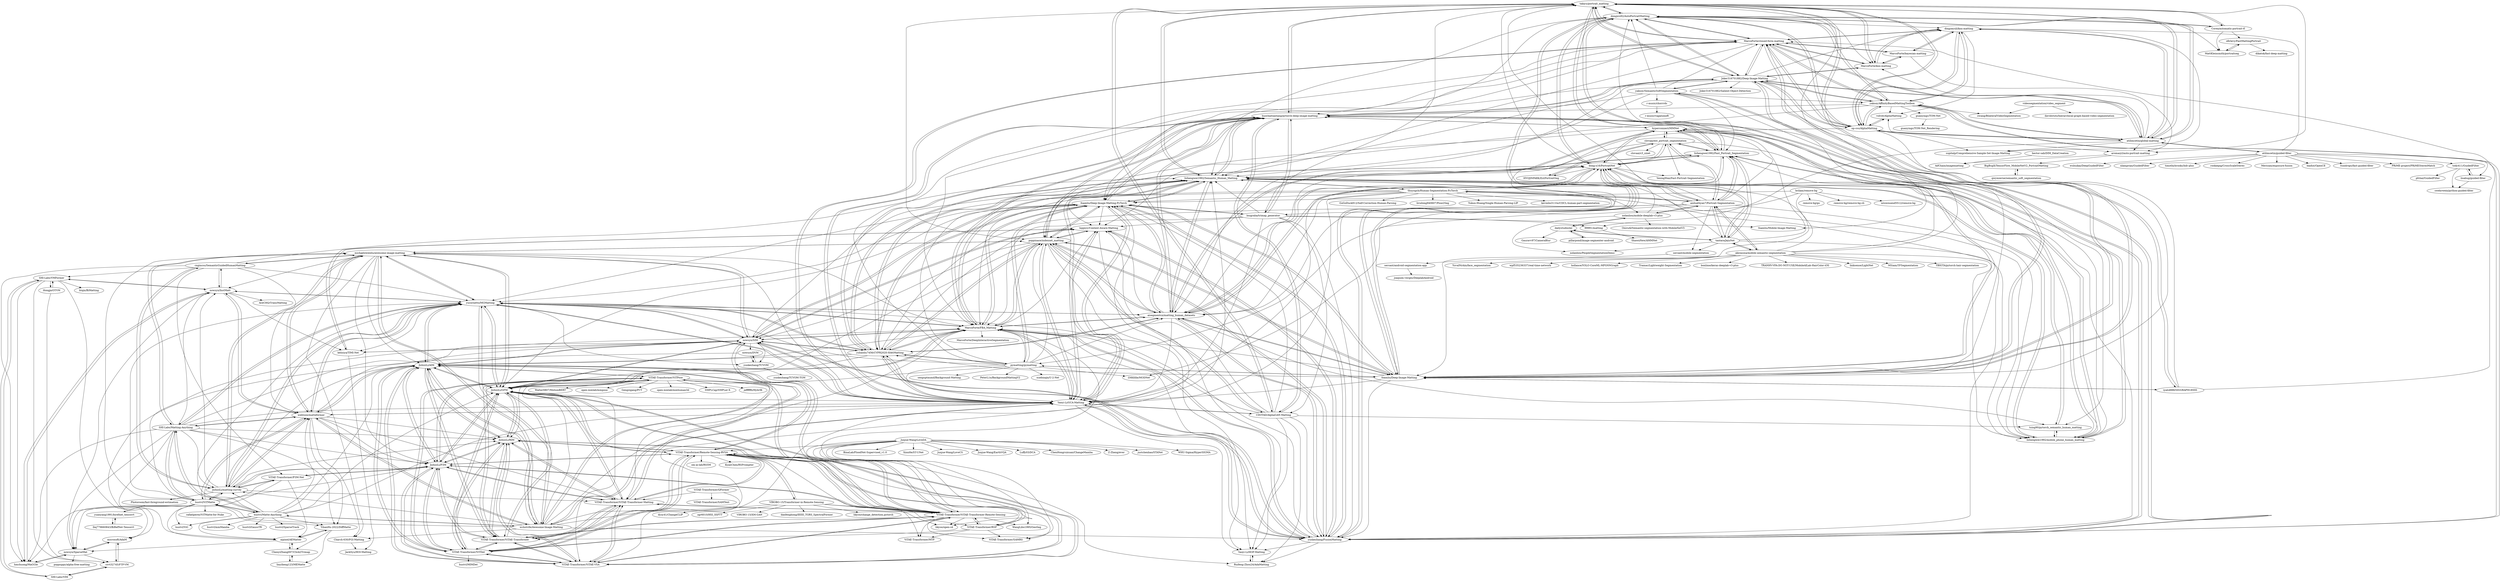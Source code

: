 digraph G {
"takiyu/portrait_matting" -> "dongwu92/AutoPortraitMatting"
"takiyu/portrait_matting" -> "lizhengwei1992/Semantic_Human_Matting"
"takiyu/portrait_matting" -> "Corea/automatic-portrait-tf"
"takiyu/portrait_matting" -> "huochaitiantang/pytorch-deep-image-matting"
"takiyu/portrait_matting" -> "MarcoForte/closed-form-matting"
"takiyu/portrait_matting" -> "Joker316701882/Deep-Image-Matting"
"takiyu/portrait_matting" -> "lizhengwei1992/Fast_Portrait_Segmentation"
"takiyu/portrait_matting" -> "MarcoForte/knn-matting"
"takiyu/portrait_matting" -> "aromazyl/auto-portrait-matting"
"takiyu/portrait_matting" -> "foamliu/Deep-Image-Matting"
"takiyu/portrait_matting" -> "CDOTAD/AlphaGAN-Matting"
"takiyu/portrait_matting" -> "foamliu/Mobile-Image-Matting"
"takiyu/portrait_matting" -> "poppinace/indexnet_matting"
"takiyu/portrait_matting" -> "atilimcetin/global-matting"
"takiyu/portrait_matting" -> "np-csu/AlphaMatting"
"foamliu/Deep-Image-Matting" -> "foamliu/Deep-Image-Matting-PyTorch"
"foamliu/Deep-Image-Matting" -> "Joker316701882/Deep-Image-Matting"
"foamliu/Deep-Image-Matting" -> "lizhengwei1992/Semantic_Human_Matting"
"foamliu/Deep-Image-Matting" -> "huochaitiantang/pytorch-deep-image-matting"
"foamliu/Deep-Image-Matting" -> "dongwu92/AutoPortraitMatting"
"foamliu/Deep-Image-Matting" -> "aisegmentcn/matting_human_datasets"
"foamliu/Deep-Image-Matting" -> "poppinace/indexnet_matting"
"foamliu/Deep-Image-Matting" -> "takiyu/portrait_matting"
"foamliu/Deep-Image-Matting" -> "MarcoForte/closed-form-matting"
"foamliu/Deep-Image-Matting" -> "yuhaoliu7456/CVPR2020-HAttMatting"
"foamliu/Deep-Image-Matting" -> "yunkezhang/FusionMatting"
"foamliu/Deep-Image-Matting" -> "Yaoyi-Li/GCA-Matting"
"foamliu/Deep-Image-Matting" -> "MarcoForte/FBA_Matting"
"foamliu/Deep-Image-Matting" -> "iyah4888/SIGGRAPH18SSS"
"foamliu/Deep-Image-Matting" -> "pymatting/pymatting"
"CDOTAD/AlphaGAN-Matting" -> "Yaoyi-Li/GCA-Matting"
"CDOTAD/AlphaGAN-Matting" -> "Ruifeng-Zhou24/AdaMatting"
"CDOTAD/AlphaGAN-Matting" -> "poppinace/indexnet_matting"
"CDOTAD/AlphaGAN-Matting" -> "huochaitiantang/pytorch-deep-image-matting"
"CDOTAD/AlphaGAN-Matting" -> "takiyu/portrait_matting"
"CDOTAD/AlphaGAN-Matting" -> "hqqxyy/Context-Aware-Matting"
"CDOTAD/AlphaGAN-Matting" -> "yunkezhang/FusionMatting"
"CDOTAD/AlphaGAN-Matting" -> "Yaoyi-Li/HOP-Matting"
"CDOTAD/AlphaGAN-Matting" -> "MarcoForte/FBA_Matting"
"CDOTAD/AlphaGAN-Matting" -> "tsing90/pytorch_semantic_human_matting"
"CDOTAD/AlphaGAN-Matting" -> "foamliu/Deep-Image-Matting-PyTorch"
"foamliu/Deep-Image-Matting-PyTorch" -> "foamliu/Deep-Image-Matting"
"foamliu/Deep-Image-Matting-PyTorch" -> "Yaoyi-Li/GCA-Matting"
"foamliu/Deep-Image-Matting-PyTorch" -> "huochaitiantang/pytorch-deep-image-matting"
"foamliu/Deep-Image-Matting-PyTorch" -> "lizhengwei1992/Semantic_Human_Matting"
"foamliu/Deep-Image-Matting-PyTorch" -> "poppinace/indexnet_matting"
"foamliu/Deep-Image-Matting-PyTorch" -> "MarcoForte/FBA_Matting"
"foamliu/Deep-Image-Matting-PyTorch" -> "yuhaoliu7456/CVPR2020-HAttMatting"
"foamliu/Deep-Image-Matting-PyTorch" -> "aisegmentcn/matting_human_datasets"
"foamliu/Deep-Image-Matting-PyTorch" -> "yunkezhang/FusionMatting"
"foamliu/Deep-Image-Matting-PyTorch" -> "yucornetto/MGMatting"
"foamliu/Deep-Image-Matting-PyTorch" -> "JizhiziLi/GFM"
"foamliu/Deep-Image-Matting-PyTorch" -> "nowsyn/SIM"
"foamliu/Deep-Image-Matting-PyTorch" -> "pymatting/pymatting"
"foamliu/Deep-Image-Matting-PyTorch" -> "lnugraha/trimap_generator"
"foamliu/Deep-Image-Matting-PyTorch" -> "hqqxyy/Context-Aware-Matting"
"akirasosa/mobile-semantic-segmentation" -> "TRANHV-VFA-DO-NOT-USE/MobileAILab-HairColor-iOS"
"akirasosa/mobile-semantic-segmentation" -> "tantara/JejuNet"
"akirasosa/mobile-semantic-segmentation" -> "anilsathyan7/Portrait-Segmentation"
"akirasosa/mobile-semantic-segmentation" -> "linksense/LightNet" ["e"=1]
"akirasosa/mobile-semantic-segmentation" -> "MSiam/TFSegmentation" ["e"=1]
"akirasosa/mobile-semantic-segmentation" -> "lizhengwei1992/mobile_phone_human_matting"
"akirasosa/mobile-semantic-segmentation" -> "lizhengwei1992/Fast_Portrait_Segmentation"
"akirasosa/mobile-semantic-segmentation" -> "YBIGTA/pytorch-hair-segmentation" ["e"=1]
"akirasosa/mobile-semantic-segmentation" -> "YuvalNirkin/face_segmentation" ["e"=1]
"akirasosa/mobile-semantic-segmentation" -> "wpf535236337/real-time-network" ["e"=1]
"akirasosa/mobile-semantic-segmentation" -> "dongwu92/AutoPortraitMatting"
"akirasosa/mobile-semantic-segmentation" -> "hollance/YOLO-CoreML-MPSNNGraph" ["e"=1]
"akirasosa/mobile-semantic-segmentation" -> "dong-x16/PortraitNet"
"akirasosa/mobile-semantic-segmentation" -> "Tramac/Lightweight-Segmentation" ["e"=1]
"akirasosa/mobile-semantic-segmentation" -> "bonlime/keras-deeplab-v3-plus" ["e"=1]
"aisegmentcn/matting_human_datasets" -> "lizhengwei1992/Semantic_Human_Matting"
"aisegmentcn/matting_human_datasets" -> "yunkezhang/FusionMatting"
"aisegmentcn/matting_human_datasets" -> "poppinace/indexnet_matting"
"aisegmentcn/matting_human_datasets" -> "foamliu/Deep-Image-Matting-PyTorch"
"aisegmentcn/matting_human_datasets" -> "yuhaoliu7456/CVPR2020-HAttMatting"
"aisegmentcn/matting_human_datasets" -> "dong-x16/PortraitNet"
"aisegmentcn/matting_human_datasets" -> "Yaoyi-Li/GCA-Matting"
"aisegmentcn/matting_human_datasets" -> "MarcoForte/FBA_Matting"
"aisegmentcn/matting_human_datasets" -> "yucornetto/MGMatting"
"aisegmentcn/matting_human_datasets" -> "huochaitiantang/pytorch-deep-image-matting"
"aisegmentcn/matting_human_datasets" -> "lizhengwei1992/Fast_Portrait_Segmentation"
"aisegmentcn/matting_human_datasets" -> "foamliu/Deep-Image-Matting"
"aisegmentcn/matting_human_datasets" -> "tsing90/pytorch_semantic_human_matting"
"aisegmentcn/matting_human_datasets" -> "hyperconnect/MMNet"
"aisegmentcn/matting_human_datasets" -> "hqqxyy/Context-Aware-Matting"
"pillarpond/image-segmenter-android" -> "dailystudio/ml"
"sercant/android-segmentation-app" -> "joaquim-verges/DeeplabAndroid"
"nolanliou/mobile-deeplab-v3-plus" -> "nolanliou/PeopleSegmentationDemo"
"nolanliou/mobile-deeplab-v3-plus" -> "anilsathyan7/Portrait-Segmentation"
"nolanliou/mobile-deeplab-v3-plus" -> "OniroAI/Semantic-segmentation-with-MobileNetV3"
"nolanliou/mobile-deeplab-v3-plus" -> "dailystudio/ml"
"nolanliou/mobile-deeplab-v3-plus" -> "dong-x16/PortraitNet"
"tantara/JejuNet" -> "dailystudio/ml"
"tantara/JejuNet" -> "anilsathyan7/Portrait-Segmentation"
"tantara/JejuNet" -> "lizhengwei1992/Fast_Portrait_Segmentation"
"tantara/JejuNet" -> "sercant/mobile-segmentation"
"tantara/JejuNet" -> "dong-x16/PortraitNet"
"tantara/JejuNet" -> "lizhengwei1992/mobile_phone_human_matting"
"tantara/JejuNet" -> "akirasosa/mobile-semantic-segmentation"
"tantara/JejuNet" -> "nolanliou/PeopleSegmentationDemo"
"tantara/JejuNet" -> "hyperconnect/MMNet"
"tantara/JejuNet" -> "lizhengwei1992/Semantic_Human_Matting"
"brilam/remove-bg" -> "pymatting/pymatting"
"brilam/remove-bg" -> "foamliu/Deep-Image-Matting"
"brilam/remove-bg" -> "remove-bg/go"
"brilam/remove-bg" -> "foamliu/Deep-Image-Matting-PyTorch"
"brilam/remove-bg" -> "remove-bg/remove-bg-cli"
"brilam/remove-bg" -> "mtownsend5512/remove-bg"
"dong-x16/PortraitNet" -> "clovaai/ext_portrait_segmentation"
"dong-x16/PortraitNet" -> "anilsathyan7/Portrait-Segmentation"
"dong-x16/PortraitNet" -> "lizhengwei1992/Fast_Portrait_Segmentation"
"dong-x16/PortraitNet" -> "hyperconnect/MMNet"
"dong-x16/PortraitNet" -> "lizhengwei1992/mobile_phone_human_matting"
"dong-x16/PortraitNet" -> "aisegmentcn/matting_human_datasets"
"dong-x16/PortraitNet" -> "lizhengwei1992/Semantic_Human_Matting"
"dong-x16/PortraitNet" -> "dongwu92/AutoPortraitMatting"
"dong-x16/PortraitNet" -> "HYOJINPARK/ExtPortraitSeg"
"dong-x16/PortraitNet" -> "yunkezhang/FusionMatting"
"dong-x16/PortraitNet" -> "yuhaoliu7456/CVPR2020-HAttMatting"
"dong-x16/PortraitNet" -> "Yaoyi-Li/GCA-Matting"
"dong-x16/PortraitNet" -> "takiyu/portrait_matting"
"dong-x16/PortraitNet" -> "tantara/JejuNet"
"dong-x16/PortraitNet" -> "YexingWan/Fast-Portrait-Segmentation"
"lizhengwei1992/Semantic_Human_Matting" -> "aisegmentcn/matting_human_datasets"
"lizhengwei1992/Semantic_Human_Matting" -> "tsing90/pytorch_semantic_human_matting"
"lizhengwei1992/Semantic_Human_Matting" -> "Yaoyi-Li/GCA-Matting"
"lizhengwei1992/Semantic_Human_Matting" -> "foamliu/Deep-Image-Matting"
"lizhengwei1992/Semantic_Human_Matting" -> "foamliu/Deep-Image-Matting-PyTorch"
"lizhengwei1992/Semantic_Human_Matting" -> "lizhengwei1992/mobile_phone_human_matting"
"lizhengwei1992/Semantic_Human_Matting" -> "takiyu/portrait_matting"
"lizhengwei1992/Semantic_Human_Matting" -> "lizhengwei1992/Fast_Portrait_Segmentation"
"lizhengwei1992/Semantic_Human_Matting" -> "yunkezhang/FusionMatting"
"lizhengwei1992/Semantic_Human_Matting" -> "poppinace/indexnet_matting"
"lizhengwei1992/Semantic_Human_Matting" -> "huochaitiantang/pytorch-deep-image-matting"
"lizhengwei1992/Semantic_Human_Matting" -> "yuhaoliu7456/CVPR2020-HAttMatting"
"lizhengwei1992/Semantic_Human_Matting" -> "MarcoForte/FBA_Matting"
"lizhengwei1992/Semantic_Human_Matting" -> "thuyngch/Human-Segmentation-PyTorch"
"lizhengwei1992/Semantic_Human_Matting" -> "dong-x16/PortraitNet"
"r-music/chorrrds" -> "r-music/vagalumeR"
"MattKleinsmith/portraitseg" -> "ofirlevy/FastMattingPortrait"
"poppinace/indexnet_matting" -> "Yaoyi-Li/GCA-Matting"
"poppinace/indexnet_matting" -> "MarcoForte/FBA_Matting"
"poppinace/indexnet_matting" -> "hqqxyy/Context-Aware-Matting"
"poppinace/indexnet_matting" -> "yunkezhang/FusionMatting"
"poppinace/indexnet_matting" -> "foamliu/Deep-Image-Matting-PyTorch"
"poppinace/indexnet_matting" -> "huochaitiantang/pytorch-deep-image-matting"
"poppinace/indexnet_matting" -> "yuhaoliu7456/CVPR2020-HAttMatting"
"poppinace/indexnet_matting" -> "lizhengwei1992/Semantic_Human_Matting"
"poppinace/indexnet_matting" -> "CDOTAD/AlphaGAN-Matting"
"poppinace/indexnet_matting" -> "aisegmentcn/matting_human_datasets"
"poppinace/indexnet_matting" -> "Yaoyi-Li/HOP-Matting"
"poppinace/indexnet_matting" -> "foamliu/Deep-Image-Matting"
"poppinace/indexnet_matting" -> "JizhiziLi/GFM"
"poppinace/indexnet_matting" -> "nowsyn/SIM"
"poppinace/indexnet_matting" -> "michaelowenliu/awesome-image-matting"
"dailystudio/ml" -> "pillarpond/image-segmenter-android"
"dailystudio/ml" -> "Gauravv97/CameraBlur"
"dailystudio/ml" -> "tantara/JejuNet"
"dailystudio/ml" -> "nolanliou/mobile-deeplab-v3-plus"
"huochaitiantang/pytorch-deep-image-matting" -> "Yaoyi-Li/GCA-Matting"
"huochaitiantang/pytorch-deep-image-matting" -> "foamliu/Deep-Image-Matting-PyTorch"
"huochaitiantang/pytorch-deep-image-matting" -> "poppinace/indexnet_matting"
"huochaitiantang/pytorch-deep-image-matting" -> "lizhengwei1992/Semantic_Human_Matting"
"huochaitiantang/pytorch-deep-image-matting" -> "lnugraha/trimap_generator"
"huochaitiantang/pytorch-deep-image-matting" -> "foamliu/Deep-Image-Matting"
"huochaitiantang/pytorch-deep-image-matting" -> "yuhaoliu7456/CVPR2020-HAttMatting"
"huochaitiantang/pytorch-deep-image-matting" -> "CDOTAD/AlphaGAN-Matting"
"huochaitiantang/pytorch-deep-image-matting" -> "takiyu/portrait_matting"
"huochaitiantang/pytorch-deep-image-matting" -> "MarcoForte/FBA_Matting"
"huochaitiantang/pytorch-deep-image-matting" -> "aisegmentcn/matting_human_datasets"
"huochaitiantang/pytorch-deep-image-matting" -> "tsing90/pytorch_semantic_human_matting"
"huochaitiantang/pytorch-deep-image-matting" -> "Joker316701882/Deep-Image-Matting"
"huochaitiantang/pytorch-deep-image-matting" -> "yunkezhang/FusionMatting"
"huochaitiantang/pytorch-deep-image-matting" -> "hyperconnect/MMNet"
"99991/matting" -> "ShawnNew/AMMNet"
"yunkezhang/FusionMatting" -> "Yaoyi-Li/GCA-Matting"
"yunkezhang/FusionMatting" -> "hqqxyy/Context-Aware-Matting"
"yunkezhang/FusionMatting" -> "MarcoForte/FBA_Matting"
"yunkezhang/FusionMatting" -> "yuhaoliu7456/CVPR2020-HAttMatting"
"yunkezhang/FusionMatting" -> "poppinace/indexnet_matting"
"yunkezhang/FusionMatting" -> "lizhengwei1992/Semantic_Human_Matting"
"yunkezhang/FusionMatting" -> "aisegmentcn/matting_human_datasets"
"yunkezhang/FusionMatting" -> "Yaoyi-Li/HOP-Matting"
"yunkezhang/FusionMatting" -> "foamliu/Deep-Image-Matting-PyTorch"
"yunkezhang/FusionMatting" -> "huochaitiantang/pytorch-deep-image-matting"
"yunkezhang/FusionMatting" -> "nowsyn/SIM"
"yunkezhang/FusionMatting" -> "yucornetto/MGMatting"
"yunkezhang/FusionMatting" -> "Ruifeng-Zhou24/AdaMatting"
"yunkezhang/FusionMatting" -> "yaksoy/AffinityBasedMattingToolbox"
"yunkezhang/FusionMatting" -> "hyperconnect/MMNet"
"lizhengwei1992/mobile_phone_human_matting" -> "lizhengwei1992/Fast_Portrait_Segmentation"
"lizhengwei1992/mobile_phone_human_matting" -> "hyperconnect/MMNet"
"lizhengwei1992/mobile_phone_human_matting" -> "lizhengwei1992/Semantic_Human_Matting"
"lizhengwei1992/mobile_phone_human_matting" -> "dong-x16/PortraitNet"
"lizhengwei1992/mobile_phone_human_matting" -> "tsing90/pytorch_semantic_human_matting"
"lizhengwei1992/Fast_Portrait_Segmentation" -> "lizhengwei1992/mobile_phone_human_matting"
"lizhengwei1992/Fast_Portrait_Segmentation" -> "hyperconnect/MMNet"
"lizhengwei1992/Fast_Portrait_Segmentation" -> "lizhengwei1992/Semantic_Human_Matting"
"lizhengwei1992/Fast_Portrait_Segmentation" -> "dong-x16/PortraitNet"
"lizhengwei1992/Fast_Portrait_Segmentation" -> "aisegmentcn/matting_human_datasets"
"lizhengwei1992/Fast_Portrait_Segmentation" -> "takiyu/portrait_matting"
"lizhengwei1992/Fast_Portrait_Segmentation" -> "anilsathyan7/Portrait-Segmentation"
"lizhengwei1992/Fast_Portrait_Segmentation" -> "dongwu92/AutoPortraitMatting"
"lizhengwei1992/Fast_Portrait_Segmentation" -> "clovaai/ext_portrait_segmentation"
"lizhengwei1992/Fast_Portrait_Segmentation" -> "tantara/JejuNet"
"iyah4888/SIGGRAPH18SSS" -> "yaksoy/SemanticSoftSegmentation"
"iyah4888/SIGGRAPH18SSS" -> "foamliu/Deep-Image-Matting"
"iyah4888/SIGGRAPH18SSS" -> "Joker316701882/Deep-Image-Matting"
"iyah4888/SIGGRAPH18SSS" -> "MarcoForte/closed-form-matting"
"thuyngch/Human-Segmentation-PyTorch" -> "lizhengwei1992/Semantic_Human_Matting"
"thuyngch/Human-Segmentation-PyTorch" -> "anilsathyan7/Portrait-Segmentation"
"thuyngch/Human-Segmentation-PyTorch" -> "aisegmentcn/matting_human_datasets"
"thuyngch/Human-Segmentation-PyTorch" -> "kevinlin311tw/CDCL-human-part-segmentation" ["e"=1]
"thuyngch/Human-Segmentation-PyTorch" -> "Yaoyi-Li/GCA-Matting"
"thuyngch/Human-Segmentation-PyTorch" -> "dong-x16/PortraitNet"
"thuyngch/Human-Segmentation-PyTorch" -> "foamliu/Deep-Image-Matting-PyTorch"
"thuyngch/Human-Segmentation-PyTorch" -> "GoGoDuck912/Self-Correction-Human-Parsing" ["e"=1]
"thuyngch/Human-Segmentation-PyTorch" -> "liruilong940607/Pose2Seg" ["e"=1]
"thuyngch/Human-Segmentation-PyTorch" -> "Yukun-Huang/Single-Human-Parsing-LIP" ["e"=1]
"thuyngch/Human-Segmentation-PyTorch" -> "MarcoForte/FBA_Matting"
"thuyngch/Human-Segmentation-PyTorch" -> "lizhengwei1992/mobile_phone_human_matting"
"thuyngch/Human-Segmentation-PyTorch" -> "yunkezhang/FusionMatting"
"thuyngch/Human-Segmentation-PyTorch" -> "yucornetto/MGMatting"
"thuyngch/Human-Segmentation-PyTorch" -> "nolanliou/mobile-deeplab-v3-plus"
"hyperconnect/MMNet" -> "lizhengwei1992/mobile_phone_human_matting"
"hyperconnect/MMNet" -> "lizhengwei1992/Fast_Portrait_Segmentation"
"hyperconnect/MMNet" -> "dong-x16/PortraitNet"
"hyperconnect/MMNet" -> "huochaitiantang/pytorch-deep-image-matting"
"hyperconnect/MMNet" -> "hqqxyy/Context-Aware-Matting"
"hyperconnect/MMNet" -> "yunkezhang/FusionMatting"
"hyperconnect/MMNet" -> "aisegmentcn/matting_human_datasets"
"hyperconnect/MMNet" -> "clovaai/ext_portrait_segmentation"
"lnugraha/trimap_generator" -> "huochaitiantang/pytorch-deep-image-matting"
"lnugraha/trimap_generator" -> "MarcoForte/FBA_Matting"
"lnugraha/trimap_generator" -> "lizhengwei1992/Semantic_Human_Matting"
"lnugraha/trimap_generator" -> "foamliu/Deep-Image-Matting-PyTorch"
"lnugraha/trimap_generator" -> "yunkezhang/FusionMatting"
"lnugraha/trimap_generator" -> "hqqxyy/Context-Aware-Matting"
"lnugraha/trimap_generator" -> "CDOTAD/AlphaGAN-Matting"
"lnugraha/trimap_generator" -> "takiyu/portrait_matting"
"lnugraha/trimap_generator" -> "Yaoyi-Li/GCA-Matting"
"lnugraha/trimap_generator" -> "99991/matting"
"lnugraha/trimap_generator" -> "foamliu/Mobile-Image-Matting"
"ofirlevy/FastMattingPortrait" -> "MattKleinsmith/portraitseg"
"ofirlevy/FastMattingPortrait" -> "dikatok/fast-deep-matting"
"yaksoy/SemanticSoftSegmentation" -> "iyah4888/SIGGRAPH18SSS"
"yaksoy/SemanticSoftSegmentation" -> "Joker316701882/Deep-Image-Matting"
"yaksoy/SemanticSoftSegmentation" -> "foamliu/Deep-Image-Matting"
"yaksoy/SemanticSoftSegmentation" -> "yaksoy/AffinityBasedMattingToolbox"
"yaksoy/SemanticSoftSegmentation" -> "MarcoForte/closed-form-matting"
"yaksoy/SemanticSoftSegmentation" -> "lizhengwei1992/Semantic_Human_Matting"
"yaksoy/SemanticSoftSegmentation" -> "dongwu92/AutoPortraitMatting"
"yaksoy/SemanticSoftSegmentation" -> "r-music/chorrrds"
"yaksoy/SemanticSoftSegmentation" -> "huochaitiantang/pytorch-deep-image-matting"
"yaksoy/SemanticSoftSegmentation" -> "lizhengwei1992/Fast_Portrait_Segmentation"
"sercant/mobile-segmentation" -> "sercant/android-segmentation-app"
"tsing90/pytorch_semantic_human_matting" -> "lizhengwei1992/Semantic_Human_Matting"
"tsing90/pytorch_semantic_human_matting" -> "lizhengwei1992/mobile_phone_human_matting"
"hector-sab/DIM_DataCreation" -> "AifChain/imagematting"
"guanyingc/TOM-Net" -> "guanyingc/TOM-Net_Rendering"
"BigBugX/TensorFlow_MobileNetV2_PortraitMatting" -> "qwymierne/semantic_soft_segmentation"
"qwymierne/semantic_soft_segmentation" -> "BigBugX/TensorFlow_MobileNetV2_PortraitMatting"
"pymatting/pymatting" -> "foamliu/Deep-Image-Matting-PyTorch"
"pymatting/pymatting" -> "MarcoForte/FBA_Matting"
"pymatting/pymatting" -> "JizhiziLi/GFM"
"pymatting/pymatting" -> "senguptaumd/Background-Matting" ["e"=1]
"pymatting/pymatting" -> "Yaoyi-Li/GCA-Matting"
"pymatting/pymatting" -> "yuhaoliu7456/CVPR2020-HAttMatting"
"pymatting/pymatting" -> "ZHKKKe/MODNet" ["e"=1]
"pymatting/pymatting" -> "lizhengwei1992/Semantic_Human_Matting"
"pymatting/pymatting" -> "aisegmentcn/matting_human_datasets"
"pymatting/pymatting" -> "foamliu/Deep-Image-Matting"
"pymatting/pymatting" -> "yucornetto/MGMatting"
"pymatting/pymatting" -> "MarcoForte/closed-form-matting"
"pymatting/pymatting" -> "PeterL1n/BackgroundMattingV2" ["e"=1]
"pymatting/pymatting" -> "xuebinqin/U-2-Net" ["e"=1]
"pymatting/pymatting" -> "poppinace/indexnet_matting"
"atilimcetin/global-matting" -> "np-csu/AlphaMatting"
"atilimcetin/global-matting" -> "dingzeyuli/knn-matting"
"atilimcetin/global-matting" -> "atilimcetin/guided-filter"
"atilimcetin/global-matting" -> "yaksoy/AffinityBasedMattingToolbox"
"atilimcetin/global-matting" -> "MarcoForte/closed-form-matting"
"atilimcetin/global-matting" -> "dongwu92/AutoPortraitMatting"
"atilimcetin/global-matting" -> "supitalp/Comprehensive-Sample-Set-Image-Matting"
"atilimcetin/global-matting" -> "Joker316701882/Deep-Image-Matting"
"atilimcetin/global-matting" -> "takiyu/portrait_matting"
"atilimcetin/global-matting" -> "volvet/AlphaMatting"
"atilimcetin/global-matting" -> "MarcoForte/knn-matting"
"atilimcetin/global-matting" -> "aromazyl/auto-portrait-matting"
"atilimcetin/global-matting" -> "99991/matting"
"anilsathyan7/Portrait-Segmentation" -> "dong-x16/PortraitNet"
"anilsathyan7/Portrait-Segmentation" -> "clovaai/ext_portrait_segmentation"
"anilsathyan7/Portrait-Segmentation" -> "lizhengwei1992/Fast_Portrait_Segmentation"
"anilsathyan7/Portrait-Segmentation" -> "tantara/JejuNet"
"anilsathyan7/Portrait-Segmentation" -> "thuyngch/Human-Segmentation-PyTorch"
"anilsathyan7/Portrait-Segmentation" -> "lizhengwei1992/mobile_phone_human_matting"
"anilsathyan7/Portrait-Segmentation" -> "nolanliou/mobile-deeplab-v3-plus"
"anilsathyan7/Portrait-Segmentation" -> "aisegmentcn/matting_human_datasets"
"anilsathyan7/Portrait-Segmentation" -> "lizhengwei1992/Semantic_Human_Matting"
"anilsathyan7/Portrait-Segmentation" -> "ZHKKKe/MODNet" ["e"=1]
"anilsathyan7/Portrait-Segmentation" -> "takiyu/portrait_matting"
"anilsathyan7/Portrait-Segmentation" -> "hyperconnect/MMNet"
"anilsathyan7/Portrait-Segmentation" -> "akirasosa/mobile-semantic-segmentation"
"anilsathyan7/Portrait-Segmentation" -> "sercant/mobile-segmentation"
"anilsathyan7/Portrait-Segmentation" -> "yuhaoliu7456/CVPR2020-HAttMatting"
"atilimcetin/guided-filter" -> "atilimcetin/global-matting"
"atilimcetin/guided-filter" -> "Sundrops/fast-guided-filter"
"atilimcetin/guided-filter" -> "tody411/GuidedFilter"
"atilimcetin/guided-filter" -> "PRiME-project/PRiMEStereoMatch" ["e"=1]
"atilimcetin/guided-filter" -> "wuhuikai/DeepGuidedFilter" ["e"=1]
"atilimcetin/guided-filter" -> "nlamprian/GuidedFilter"
"atilimcetin/guided-filter" -> "timothybrooks/hdr-plus" ["e"=1]
"atilimcetin/guided-filter" -> "dingzeyuli/knn-matting"
"atilimcetin/guided-filter" -> "lisabug/guided-filter"
"atilimcetin/guided-filter" -> "rookiepig/CrossScaleStereo" ["e"=1]
"atilimcetin/guided-filter" -> "Mericam/exposure-fusion" ["e"=1]
"atilimcetin/guided-filter" -> "baidut/OpenCE" ["e"=1]
"Yaoyi-Li/GCA-Matting" -> "MarcoForte/FBA_Matting"
"Yaoyi-Li/GCA-Matting" -> "yunkezhang/FusionMatting"
"Yaoyi-Li/GCA-Matting" -> "poppinace/indexnet_matting"
"Yaoyi-Li/GCA-Matting" -> "yuhaoliu7456/CVPR2020-HAttMatting"
"Yaoyi-Li/GCA-Matting" -> "yucornetto/MGMatting"
"Yaoyi-Li/GCA-Matting" -> "foamliu/Deep-Image-Matting-PyTorch"
"Yaoyi-Li/GCA-Matting" -> "nowsyn/SIM"
"Yaoyi-Li/GCA-Matting" -> "huochaitiantang/pytorch-deep-image-matting"
"Yaoyi-Li/GCA-Matting" -> "hqqxyy/Context-Aware-Matting"
"Yaoyi-Li/GCA-Matting" -> "lizhengwei1992/Semantic_Human_Matting"
"Yaoyi-Li/GCA-Matting" -> "Yaoyi-Li/HOP-Matting"
"Yaoyi-Li/GCA-Matting" -> "wchstrife/Awesome-Image-Matting"
"Yaoyi-Li/GCA-Matting" -> "CDOTAD/AlphaGAN-Matting"
"Yaoyi-Li/GCA-Matting" -> "webtoon/matteformer"
"Yaoyi-Li/GCA-Matting" -> "MarcoForte/closed-form-matting"
"yuhaoliu7456/CVPR2020-HAttMatting" -> "Yaoyi-Li/GCA-Matting"
"yuhaoliu7456/CVPR2020-HAttMatting" -> "MarcoForte/FBA_Matting"
"yuhaoliu7456/CVPR2020-HAttMatting" -> "yunkezhang/FusionMatting"
"yuhaoliu7456/CVPR2020-HAttMatting" -> "poppinace/indexnet_matting"
"yuhaoliu7456/CVPR2020-HAttMatting" -> "foamliu/Deep-Image-Matting-PyTorch"
"yuhaoliu7456/CVPR2020-HAttMatting" -> "huochaitiantang/pytorch-deep-image-matting"
"yuhaoliu7456/CVPR2020-HAttMatting" -> "aisegmentcn/matting_human_datasets"
"yuhaoliu7456/CVPR2020-HAttMatting" -> "yucornetto/MGMatting"
"yuhaoliu7456/CVPR2020-HAttMatting" -> "lizhengwei1992/Semantic_Human_Matting"
"yuhaoliu7456/CVPR2020-HAttMatting" -> "nowsyn/SIM"
"yuhaoliu7456/CVPR2020-HAttMatting" -> "hqqxyy/Context-Aware-Matting"
"yuhaoliu7456/CVPR2020-HAttMatting" -> "JizhiziLi/GFM"
"yuhaoliu7456/CVPR2020-HAttMatting" -> "dong-x16/PortraitNet"
"yuhaoliu7456/CVPR2020-HAttMatting" -> "pymatting/pymatting"
"yuhaoliu7456/CVPR2020-HAttMatting" -> "JizhiziLi/AIM"
"wchstrife/Awesome-Image-Matting" -> "michaelowenliu/awesome-image-matting"
"wchstrife/Awesome-Image-Matting" -> "yucornetto/MGMatting"
"wchstrife/Awesome-Image-Matting" -> "Yaoyi-Li/GCA-Matting"
"wchstrife/Awesome-Image-Matting" -> "nowsyn/SIM"
"wchstrife/Awesome-Image-Matting" -> "JizhiziLi/AIM"
"wchstrife/Awesome-Image-Matting" -> "webtoon/matteformer"
"wchstrife/Awesome-Image-Matting" -> "MarcoForte/FBA_Matting"
"wchstrife/Awesome-Image-Matting" -> "foamliu/Deep-Image-Matting-PyTorch"
"wchstrife/Awesome-Image-Matting" -> "JizhiziLi/GFM"
"wchstrife/Awesome-Image-Matting" -> "Charch-630/FGI-Matting"
"wchstrife/Awesome-Image-Matting" -> "yunkezhang/FusionMatting"
"wchstrife/Awesome-Image-Matting" -> "lizhengwei1992/Semantic_Human_Matting"
"wchstrife/Awesome-Image-Matting" -> "JizhiziLi/matting-survey"
"wchstrife/Awesome-Image-Matting" -> "hustvl/ViTMatte"
"wchstrife/Awesome-Image-Matting" -> "hustvl/Matte-Anything"
"clovaai/ext_portrait_segmentation" -> "dong-x16/PortraitNet"
"clovaai/ext_portrait_segmentation" -> "HYOJINPARK/ExtPortraitSeg"
"clovaai/ext_portrait_segmentation" -> "anilsathyan7/Portrait-Segmentation"
"clovaai/ext_portrait_segmentation" -> "YexingWan/Fast-Portrait-Segmentation"
"clovaai/ext_portrait_segmentation" -> "clovaai/c3_sinet"
"clovaai/ext_portrait_segmentation" -> "lizhengwei1992/Fast_Portrait_Segmentation"
"clovaai/ext_portrait_segmentation" -> "hyperconnect/MMNet"
"clovaai/ext_portrait_segmentation" -> "lizhengwei1992/mobile_phone_human_matting"
"clovaai/ext_portrait_segmentation" -> "aisegmentcn/matting_human_datasets"
"MarcoForte/FBA_Matting" -> "Yaoyi-Li/GCA-Matting"
"MarcoForte/FBA_Matting" -> "yuhaoliu7456/CVPR2020-HAttMatting"
"MarcoForte/FBA_Matting" -> "poppinace/indexnet_matting"
"MarcoForte/FBA_Matting" -> "yunkezhang/FusionMatting"
"MarcoForte/FBA_Matting" -> "foamliu/Deep-Image-Matting-PyTorch"
"MarcoForte/FBA_Matting" -> "yucornetto/MGMatting"
"MarcoForte/FBA_Matting" -> "nowsyn/SIM"
"MarcoForte/FBA_Matting" -> "Yaoyi-Li/HOP-Matting"
"MarcoForte/FBA_Matting" -> "huochaitiantang/pytorch-deep-image-matting"
"MarcoForte/FBA_Matting" -> "hqqxyy/Context-Aware-Matting"
"MarcoForte/FBA_Matting" -> "lizhengwei1992/Semantic_Human_Matting"
"MarcoForte/FBA_Matting" -> "aisegmentcn/matting_human_datasets"
"MarcoForte/FBA_Matting" -> "JizhiziLi/GFM"
"MarcoForte/FBA_Matting" -> "Ruifeng-Zhou24/AdaMatting"
"MarcoForte/FBA_Matting" -> "MarcoForte/DeepInteractiveSegmentation" ["e"=1]
"Ruifeng-Zhou24/AdaMatting" -> "Yaoyi-Li/HOP-Matting"
"Yaoyi-Li/HOP-Matting" -> "Ruifeng-Zhou24/AdaMatting"
"videosegmentation/video_segment" -> "davidstutz/hierarchical-graph-based-video-segmentation"
"videosegmentation/video_segment" -> "owang/BilateralVideoSegmentation"
"HYOJINPARK/ExtPortraitSeg" -> "clovaai/ext_portrait_segmentation"
"hqqxyy/Context-Aware-Matting" -> "yunkezhang/FusionMatting"
"hqqxyy/Context-Aware-Matting" -> "Yaoyi-Li/HOP-Matting"
"hqqxyy/Context-Aware-Matting" -> "poppinace/indexnet_matting"
"hqqxyy/Context-Aware-Matting" -> "kelisiya/TIMI-Net"
"hqqxyy/Context-Aware-Matting" -> "Yaoyi-Li/GCA-Matting"
"hqqxyy/Context-Aware-Matting" -> "nowsyn/SIM"
"np-csu/AlphaMatting" -> "atilimcetin/global-matting"
"np-csu/AlphaMatting" -> "volvet/AlphaMatting"
"np-csu/AlphaMatting" -> "dongwu92/AutoPortraitMatting"
"np-csu/AlphaMatting" -> "MarcoForte/closed-form-matting"
"np-csu/AlphaMatting" -> "dingzeyuli/knn-matting"
"np-csu/AlphaMatting" -> "Joker316701882/Deep-Image-Matting"
"np-csu/AlphaMatting" -> "supitalp/Comprehensive-Sample-Set-Image-Matting"
"np-csu/AlphaMatting" -> "yaksoy/AffinityBasedMattingToolbox"
"np-csu/AlphaMatting" -> "aromazyl/auto-portrait-matting"
"np-csu/AlphaMatting" -> "takiyu/portrait_matting"
"np-csu/AlphaMatting" -> "foamliu/Deep-Image-Matting"
"np-csu/AlphaMatting" -> "lnugraha/trimap_generator"
"JizhiziLi/AIM" -> "JizhiziLi/P3M"
"JizhiziLi/AIM" -> "ViTAE-Transformer/ViTAE-Transformer-Matting"
"JizhiziLi/AIM" -> "JizhiziLi/RIM"
"JizhiziLi/AIM" -> "ViTAE-Transformer/ViTAE-VSA"
"JizhiziLi/AIM" -> "JizhiziLi/GFM"
"JizhiziLi/AIM" -> "ViTAE-Transformer/ViTAE-Transformer"
"JizhiziLi/AIM" -> "ViTAE-Transformer/ViTDet"
"JizhiziLi/AIM" -> "ViTAE-Transformer/ViTAE-Transformer-Remote-Sensing"
"JizhiziLi/AIM" -> "ViTAE-Transformer/Remote-Sensing-RVSA"
"JizhiziLi/AIM" -> "nowsyn/SIM"
"JizhiziLi/AIM" -> "yucornetto/MGMatting"
"JizhiziLi/AIM" -> "wchstrife/Awesome-Image-Matting"
"JizhiziLi/AIM" -> "ViTAE-Transformer/ViTPose"
"JizhiziLi/AIM" -> "webtoon/matteformer"
"JizhiziLi/AIM" -> "MarcoForte/FBA_Matting"
"yucornetto/MGMatting" -> "Yaoyi-Li/GCA-Matting"
"yucornetto/MGMatting" -> "nowsyn/SIM"
"yucornetto/MGMatting" -> "webtoon/matteformer"
"yucornetto/MGMatting" -> "wchstrife/Awesome-Image-Matting"
"yucornetto/MGMatting" -> "MarcoForte/FBA_Matting"
"yucornetto/MGMatting" -> "nowsyn/InstMatt"
"yucornetto/MGMatting" -> "SHI-Labs/Matting-Anything"
"yucornetto/MGMatting" -> "JizhiziLi/AIM"
"yucornetto/MGMatting" -> "kelisiya/TIMI-Net"
"yucornetto/MGMatting" -> "yuhaoliu7456/CVPR2020-HAttMatting"
"yucornetto/MGMatting" -> "michaelowenliu/awesome-image-matting"
"yucornetto/MGMatting" -> "yunkezhang/TCVOM"
"yucornetto/MGMatting" -> "JizhiziLi/matting-survey"
"yucornetto/MGMatting" -> "JizhiziLi/GFM"
"yucornetto/MGMatting" -> "aisegmentcn/matting_human_datasets"
"nowsyn/SIM" -> "Yaoyi-Li/GCA-Matting"
"nowsyn/SIM" -> "yucornetto/MGMatting"
"nowsyn/SIM" -> "hqqxyy/Context-Aware-Matting"
"nowsyn/SIM" -> "yunkezhang/TCVOM"
"nowsyn/SIM" -> "kelisiya/TIMI-Net"
"nowsyn/SIM" -> "wchstrife/Awesome-Image-Matting"
"nowsyn/SIM" -> "JizhiziLi/AIM"
"nowsyn/SIM" -> "MarcoForte/FBA_Matting"
"nowsyn/SIM" -> "JizhiziLi/GFM"
"nowsyn/SIM" -> "nowsyn/DVM"
"nowsyn/SIM" -> "yunkezhang/FusionMatting"
"nowsyn/SIM" -> "michaelowenliu/awesome-image-matting"
"nowsyn/SIM" -> "yuhaoliu7456/CVPR2020-HAttMatting"
"nowsyn/SIM" -> "lizhengwei1992/Semantic_Human_Matting"
"nowsyn/SIM" -> "foamliu/Deep-Image-Matting-PyTorch"
"JizhiziLi/GFM" -> "JizhiziLi/AIM"
"JizhiziLi/GFM" -> "JizhiziLi/P3M"
"JizhiziLi/GFM" -> "ViTAE-Transformer/ViTAE-Transformer-Matting"
"JizhiziLi/GFM" -> "JizhiziLi/RIM"
"JizhiziLi/GFM" -> "ViTAE-Transformer/ViTAE-Transformer"
"JizhiziLi/GFM" -> "ViTAE-Transformer/ViTAE-VSA"
"JizhiziLi/GFM" -> "ViTAE-Transformer/ViTDet"
"JizhiziLi/GFM" -> "ViTAE-Transformer/ViTAE-Transformer-Remote-Sensing"
"JizhiziLi/GFM" -> "ViTAE-Transformer/Remote-Sensing-RVSA"
"JizhiziLi/GFM" -> "Yaoyi-Li/GCA-Matting"
"JizhiziLi/GFM" -> "nowsyn/SIM"
"JizhiziLi/GFM" -> "MarcoForte/FBA_Matting"
"JizhiziLi/GFM" -> "yucornetto/MGMatting"
"JizhiziLi/GFM" -> "michaelowenliu/awesome-image-matting"
"JizhiziLi/GFM" -> "ViTAE-Transformer/ViTPose"
"JizhiziLi/P3M" -> "ViTAE-Transformer/ViTAE-Transformer-Matting"
"JizhiziLi/P3M" -> "JizhiziLi/AIM"
"JizhiziLi/P3M" -> "JizhiziLi/RIM"
"JizhiziLi/P3M" -> "ViTAE-Transformer/ViTAE-VSA"
"JizhiziLi/P3M" -> "ViTAE-Transformer/ViTAE-Transformer"
"JizhiziLi/P3M" -> "JizhiziLi/GFM"
"JizhiziLi/P3M" -> "ViTAE-Transformer/ViTDet"
"JizhiziLi/P3M" -> "ViTAE-Transformer/ViTAE-Transformer-Remote-Sensing"
"JizhiziLi/P3M" -> "ViTAE-Transformer/Remote-Sensing-RVSA"
"JizhiziLi/P3M" -> "ViTAE-Transformer/P3M-Net"
"JizhiziLi/P3M" -> "JizhiziLi/matting-survey"
"JizhiziLi/P3M" -> "ViTAE-Transformer/ViTPose"
"Photoroom/fast-foreground-estimation" -> "yuanyang1991/birefnet_tensorrt"
"nowsyn/DVM" -> "yunkezhang/TCVOM"
"nowsyn/DVM" -> "microsoft/AdaM"
"michaelowenliu/awesome-image-matting" -> "wchstrife/Awesome-Image-Matting"
"michaelowenliu/awesome-image-matting" -> "webtoon/matteformer"
"michaelowenliu/awesome-image-matting" -> "yucornetto/MGMatting"
"michaelowenliu/awesome-image-matting" -> "JizhiziLi/GFM"
"michaelowenliu/awesome-image-matting" -> "nowsyn/SIM"
"michaelowenliu/awesome-image-matting" -> "MarcoForte/FBA_Matting"
"michaelowenliu/awesome-image-matting" -> "JizhiziLi/AIM"
"michaelowenliu/awesome-image-matting" -> "Charch-630/FGI-Matting"
"michaelowenliu/awesome-image-matting" -> "SHI-Labs/Matting-Anything"
"michaelowenliu/awesome-image-matting" -> "poppinace/indexnet_matting"
"michaelowenliu/awesome-image-matting" -> "cxgincsu/SemanticGuidedHumanMatting"
"michaelowenliu/awesome-image-matting" -> "nowsyn/InstMatt"
"michaelowenliu/awesome-image-matting" -> "JizhiziLi/matting-survey"
"michaelowenliu/awesome-image-matting" -> "JizhiziLi/P3M"
"michaelowenliu/awesome-image-matting" -> "Yaoyi-Li/GCA-Matting"
"kelisiya/TIMI-Net" -> "hqqxyy/Context-Aware-Matting"
"kelisiya/TIMI-Net" -> "JackSyu/HOI-Matting"
"kelisiya/TIMI-Net" -> "nowsyn/SIM"
"yunkezhang/TCVOM" -> "yunkezhang/TCVOM-TGM"
"yunkezhang/TCVOM" -> "nowsyn/DVM"
"ViTAE-Transformer/ViTPose" -> "ViTAE-Transformer/ViTAE-Transformer"
"ViTAE-Transformer/ViTPose" -> "ViTAE-Transformer/ViTAE-Transformer-Matting"
"ViTAE-Transformer/ViTPose" -> "ViTAE-Transformer/ViTAE-VSA"
"ViTAE-Transformer/ViTPose" -> "ViTAE-Transformer/ViTDet"
"ViTAE-Transformer/ViTPose" -> "JizhiziLi/P3M"
"ViTAE-Transformer/ViTPose" -> "JizhiziLi/AIM"
"ViTAE-Transformer/ViTPose" -> "Walter0807/MotionBERT" ["e"=1]
"ViTAE-Transformer/ViTPose" -> "JizhiziLi/RIM"
"ViTAE-Transformer/ViTPose" -> "open-mmlab/mmpose" ["e"=1]
"ViTAE-Transformer/ViTPose" -> "JizhiziLi/GFM"
"ViTAE-Transformer/ViTPose" -> "Gengzigang/PCT" ["e"=1]
"ViTAE-Transformer/ViTPose" -> "ViTAE-Transformer/ViTAE-Transformer-Remote-Sensing"
"ViTAE-Transformer/ViTPose" -> "open-mmlab/mmhuman3d" ["e"=1]
"ViTAE-Transformer/ViTPose" -> "SMPLCap/SMPLer-X" ["e"=1]
"ViTAE-Transformer/ViTPose" -> "jeffffffli/HybrIK" ["e"=1]
"ViTAE-Transformer/ViTAE-Transformer-Matting" -> "JizhiziLi/P3M"
"ViTAE-Transformer/ViTAE-Transformer-Matting" -> "ViTAE-Transformer/ViTAE-VSA"
"ViTAE-Transformer/ViTAE-Transformer-Matting" -> "JizhiziLi/RIM"
"ViTAE-Transformer/ViTAE-Transformer-Matting" -> "ViTAE-Transformer/ViTAE-Transformer"
"ViTAE-Transformer/ViTAE-Transformer-Matting" -> "JizhiziLi/AIM"
"ViTAE-Transformer/ViTAE-Transformer-Matting" -> "ViTAE-Transformer/ViTDet"
"ViTAE-Transformer/ViTAE-Transformer-Matting" -> "ViTAE-Transformer/ViTAE-Transformer-Remote-Sensing"
"ViTAE-Transformer/ViTAE-Transformer-Matting" -> "JizhiziLi/GFM"
"ViTAE-Transformer/ViTAE-Transformer-Matting" -> "ViTAE-Transformer/Remote-Sensing-RVSA"
"ViTAE-Transformer/ViTAE-Transformer-Remote-Sensing" -> "ViTAE-Transformer/Remote-Sensing-RVSA"
"ViTAE-Transformer/ViTAE-Transformer-Remote-Sensing" -> "ViTAE-Transformer/ViTAE-Transformer"
"ViTAE-Transformer/ViTAE-Transformer-Remote-Sensing" -> "ViTAE-Transformer/ViTAE-VSA"
"ViTAE-Transformer/ViTAE-Transformer-Remote-Sensing" -> "ViTAE-Transformer/ViTAE-Transformer-Matting"
"ViTAE-Transformer/ViTAE-Transformer-Remote-Sensing" -> "ViTAE-Transformer/ViTDet"
"ViTAE-Transformer/ViTAE-Transformer-Remote-Sensing" -> "JizhiziLi/RIM"
"ViTAE-Transformer/ViTAE-Transformer-Remote-Sensing" -> "JizhiziLi/P3M"
"ViTAE-Transformer/ViTAE-Transformer-Remote-Sensing" -> "JizhiziLi/AIM"
"ViTAE-Transformer/ViTAE-Transformer-Remote-Sensing" -> "ViTAE-Transformer/RSP"
"ViTAE-Transformer/ViTAE-Transformer-Remote-Sensing" -> "ViTAE-Transformer/SAMRS" ["e"=1]
"ViTAE-Transformer/ViTAE-Transformer-Remote-Sensing" -> "JizhiziLi/GFM"
"ViTAE-Transformer/ViTAE-Transformer-Remote-Sensing" -> "ViTAE-Transformer/MTP" ["e"=1]
"ViTAE-Transformer/ViTAE-Transformer-Remote-Sensing" -> "WangLibo1995/GeoSeg" ["e"=1]
"ViTAE-Transformer/ViTAE-Transformer-Remote-Sensing" -> "likyoo/open-cd" ["e"=1]
"ViTAE-Transformer/ViTAE-Transformer-Remote-Sensing" -> "ViTAE-Transformer/ViTPose"
"dingzeyuli/knn-matting" -> "MarcoForte/knn-matting"
"dingzeyuli/knn-matting" -> "atilimcetin/global-matting"
"dingzeyuli/knn-matting" -> "np-csu/AlphaMatting"
"dingzeyuli/knn-matting" -> "MarcoForte/closed-form-matting"
"dingzeyuli/knn-matting" -> "yaksoy/AffinityBasedMattingToolbox"
"dingzeyuli/knn-matting" -> "volvet/AlphaMatting"
"dingzeyuli/knn-matting" -> "MarcoForte/bayesian-matting"
"dingzeyuli/knn-matting" -> "supitalp/Comprehensive-Sample-Set-Image-Matting"
"ViTAE-Transformer/ViTDet" -> "ViTAE-Transformer/ViTAE-Transformer"
"ViTAE-Transformer/ViTDet" -> "ViTAE-Transformer/ViTAE-VSA"
"ViTAE-Transformer/ViTDet" -> "ViTAE-Transformer/ViTAE-Transformer-Matting"
"ViTAE-Transformer/ViTDet" -> "JizhiziLi/RIM"
"ViTAE-Transformer/ViTDet" -> "JizhiziLi/P3M"
"ViTAE-Transformer/ViTDet" -> "ViTAE-Transformer/ViTAE-Transformer-Remote-Sensing"
"ViTAE-Transformer/ViTDet" -> "JizhiziLi/AIM"
"ViTAE-Transformer/ViTDet" -> "ViTAE-Transformer/Remote-Sensing-RVSA"
"ViTAE-Transformer/ViTDet" -> "JizhiziLi/GFM"
"ViTAE-Transformer/ViTDet" -> "ViTAE-Transformer/ViTPose"
"ViTAE-Transformer/ViTDet" -> "hustvl/MIMDet" ["e"=1]
"Junjue-Wang/LoveDA" -> "WangLibo1995/GeoSeg" ["e"=1]
"Junjue-Wang/LoveDA" -> "ViTAE-Transformer/ViTAE-Transformer-Remote-Sensing"
"Junjue-Wang/LoveDA" -> "Junjue-Wang/LoveCS" ["e"=1]
"Junjue-Wang/LoveDA" -> "ViTAE-Transformer/SAMRS" ["e"=1]
"Junjue-Wang/LoveDA" -> "Junjue-Wang/EarthVQA" ["e"=1]
"Junjue-Wang/LoveDA" -> "Luffy03/DCA" ["e"=1]
"Junjue-Wang/LoveDA" -> "ChenHongruixuan/ChangeMamba" ["e"=1]
"Junjue-Wang/LoveDA" -> "Z-Zheng/ever" ["e"=1]
"Junjue-Wang/LoveDA" -> "justchenhao/STANet" ["e"=1]
"Junjue-Wang/LoveDA" -> "ViTAE-Transformer/Remote-Sensing-RVSA"
"Junjue-Wang/LoveDA" -> "ViTAE-Transformer/RSP"
"Junjue-Wang/LoveDA" -> "likyoo/open-cd" ["e"=1]
"Junjue-Wang/LoveDA" -> "WHU-Sigma/HyperSIGMA" ["e"=1]
"Junjue-Wang/LoveDA" -> "BinaLab/FloodNet-Supervised_v1.0" ["e"=1]
"Junjue-Wang/LoveDA" -> "XinnHe/ST-UNet" ["e"=1]
"webtoon/matteformer" -> "yucornetto/MGMatting"
"webtoon/matteformer" -> "Yaoyi-Li/GCA-Matting"
"webtoon/matteformer" -> "nowsyn/InstMatt"
"webtoon/matteformer" -> "michaelowenliu/awesome-image-matting"
"webtoon/matteformer" -> "hustvl/ViTMatte"
"webtoon/matteformer" -> "JizhiziLi/RIM"
"webtoon/matteformer" -> "wchstrife/Awesome-Image-Matting"
"webtoon/matteformer" -> "JizhiziLi/AIM"
"webtoon/matteformer" -> "YihanHu-2022/DiffMatte"
"webtoon/matteformer" -> "SHI-Labs/Matting-Anything"
"webtoon/matteformer" -> "nowsyn/SIM"
"webtoon/matteformer" -> "JizhiziLi/matting-survey"
"webtoon/matteformer" -> "ViTAE-Transformer/ViTAE-Transformer-Matting"
"webtoon/matteformer" -> "JizhiziLi/P3M"
"webtoon/matteformer" -> "Charch-630/FGI-Matting"
"ViTAE-Transformer/ViTAE-Transformer" -> "ViTAE-Transformer/ViTAE-Transformer-Matting"
"ViTAE-Transformer/ViTAE-Transformer" -> "ViTAE-Transformer/ViTAE-VSA"
"ViTAE-Transformer/ViTAE-Transformer" -> "JizhiziLi/RIM"
"ViTAE-Transformer/ViTAE-Transformer" -> "JizhiziLi/P3M"
"ViTAE-Transformer/ViTAE-Transformer" -> "ViTAE-Transformer/ViTAE-Transformer-Remote-Sensing"
"ViTAE-Transformer/ViTAE-Transformer" -> "JizhiziLi/AIM"
"ViTAE-Transformer/ViTAE-Transformer" -> "ViTAE-Transformer/ViTDet"
"ViTAE-Transformer/ViTAE-Transformer" -> "ViTAE-Transformer/Remote-Sensing-RVSA"
"ViTAE-Transformer/ViTAE-Transformer" -> "JizhiziLi/GFM"
"ViTAE-Transformer/ViTAE-Transformer" -> "ViTAE-Transformer/ViTPose"
"ViTAE-Transformer/ViTAE-VSA" -> "ViTAE-Transformer/ViTAE-Transformer-Matting"
"ViTAE-Transformer/ViTAE-VSA" -> "ViTAE-Transformer/ViTAE-Transformer"
"ViTAE-Transformer/ViTAE-VSA" -> "JizhiziLi/RIM"
"ViTAE-Transformer/ViTAE-VSA" -> "JizhiziLi/P3M"
"ViTAE-Transformer/ViTAE-VSA" -> "JizhiziLi/AIM"
"ViTAE-Transformer/ViTAE-VSA" -> "ViTAE-Transformer/ViTDet"
"ViTAE-Transformer/ViTAE-VSA" -> "ViTAE-Transformer/ViTAE-Transformer-Remote-Sensing"
"ViTAE-Transformer/ViTAE-VSA" -> "ViTAE-Transformer/Remote-Sensing-RVSA"
"ViTAE-Transformer/ViTAE-VSA" -> "JizhiziLi/GFM"
"tody411/GuidedFilter" -> "lisabug/guided-filter"
"tody411/GuidedFilter" -> "swehrwein/python-guided-filter"
"tody411/GuidedFilter" -> "pfchai/GuidedFilter"
"nowsyn/InstMatt" -> "hmchuong/MaGGIe"
"nowsyn/InstMatt" -> "cxgincsu/SemanticGuidedHumanMatting"
"nowsyn/InstMatt" -> "nowsyn/SparseMat"
"nowsyn/InstMatt" -> "yucornetto/MGMatting"
"nowsyn/InstMatt" -> "SHI-Labs/VMFormer"
"nowsyn/InstMatt" -> "webtoon/matteformer"
"nowsyn/InstMatt" -> "kelisiya/TIMI-Net"
"nowsyn/InstMatt" -> "AceCHQ/TransMatting"
"Charch-630/FGI-Matting" -> "JackSyu/HOI-Matting"
"VIROBO-15/Transformer-in-Remote-Sensing" -> "ViTAE-Transformer/Remote-Sensing-RVSA"
"VIROBO-15/Transformer-in-Remote-Sensing" -> "danfenghong/IEEE_TGRS_SpectralFormer" ["e"=1]
"VIROBO-15/Transformer-in-Remote-Sensing" -> "ViTAE-Transformer/ViTAE-Transformer-Remote-Sensing"
"VIROBO-15/Transformer-in-Remote-Sensing" -> "ViTAE-Transformer/RSP"
"VIROBO-15/Transformer-in-Remote-Sensing" -> "likyoo/change_detection.pytorch" ["e"=1]
"VIROBO-15/Transformer-in-Remote-Sensing" -> "likyoo/open-cd" ["e"=1]
"VIROBO-15/Transformer-in-Remote-Sensing" -> "dyzy41/ChangeCLIP" ["e"=1]
"VIROBO-15/Transformer-in-Remote-Sensing" -> "zgr6010/HSI_SSFTT" ["e"=1]
"VIROBO-15/Transformer-in-Remote-Sensing" -> "VIROBO-15/XM-GAN" ["e"=1]
"ViTAE-Transformer/Remote-Sensing-RVSA" -> "ViTAE-Transformer/ViTAE-Transformer-Remote-Sensing"
"ViTAE-Transformer/Remote-Sensing-RVSA" -> "ViTAE-Transformer/ViTAE-Transformer"
"ViTAE-Transformer/Remote-Sensing-RVSA" -> "ViTAE-Transformer/ViTAE-VSA"
"ViTAE-Transformer/Remote-Sensing-RVSA" -> "ViTAE-Transformer/ViTAE-Transformer-Matting"
"ViTAE-Transformer/Remote-Sensing-RVSA" -> "JizhiziLi/P3M"
"ViTAE-Transformer/Remote-Sensing-RVSA" -> "JizhiziLi/RIM"
"ViTAE-Transformer/Remote-Sensing-RVSA" -> "ViTAE-Transformer/ViTDet"
"ViTAE-Transformer/Remote-Sensing-RVSA" -> "JizhiziLi/AIM"
"ViTAE-Transformer/Remote-Sensing-RVSA" -> "ViTAE-Transformer/SAMRS" ["e"=1]
"ViTAE-Transformer/Remote-Sensing-RVSA" -> "JizhiziLi/GFM"
"ViTAE-Transformer/Remote-Sensing-RVSA" -> "ViTAE-Transformer/RSP"
"ViTAE-Transformer/Remote-Sensing-RVSA" -> "om-ai-lab/RS5M" ["e"=1]
"ViTAE-Transformer/Remote-Sensing-RVSA" -> "VIROBO-15/Transformer-in-Remote-Sensing"
"ViTAE-Transformer/Remote-Sensing-RVSA" -> "KyanChen/RSPrompter" ["e"=1]
"ViTAE-Transformer/Remote-Sensing-RVSA" -> "ViTAE-Transformer/MTP" ["e"=1]
"SHI-Labs/VMFormer" -> "SHI-Labs/VIM"
"SHI-Labs/VMFormer" -> "Hongje/OTVM"
"SHI-Labs/VMFormer" -> "microsoft/AdaM"
"SHI-Labs/VMFormer" -> "hmchuong/MaGGIe"
"SHI-Labs/VMFormer" -> "htqin/BiMatting"
"SHI-Labs/VMFormer" -> "nowsyn/InstMatt"
"SHI-Labs/VMFormer" -> "csvt32745/FTP-VM"
"JizhiziLi/RIM" -> "JizhiziLi/P3M"
"JizhiziLi/RIM" -> "ViTAE-Transformer/ViTAE-Transformer-Matting"
"JizhiziLi/RIM" -> "ViTAE-Transformer/ViTAE-VSA"
"JizhiziLi/RIM" -> "JizhiziLi/AIM"
"JizhiziLi/RIM" -> "ViTAE-Transformer/ViTAE-Transformer"
"JizhiziLi/RIM" -> "ViTAE-Transformer/ViTDet"
"JizhiziLi/RIM" -> "JizhiziLi/GFM"
"JizhiziLi/RIM" -> "ViTAE-Transformer/ViTAE-Transformer-Remote-Sensing"
"JizhiziLi/RIM" -> "ViTAE-Transformer/Remote-Sensing-RVSA"
"cxgincsu/SemanticGuidedHumanMatting" -> "nowsyn/InstMatt"
"cxgincsu/SemanticGuidedHumanMatting" -> "SHI-Labs/VMFormer"
"cxgincsu/SemanticGuidedHumanMatting" -> "yucornetto/MGMatting"
"cxgincsu/SemanticGuidedHumanMatting" -> "JizhiziLi/matting-survey"
"cxgincsu/SemanticGuidedHumanMatting" -> "michaelowenliu/awesome-image-matting"
"cxgincsu/SemanticGuidedHumanMatting" -> "webtoon/matteformer"
"cxgincsu/SemanticGuidedHumanMatting" -> "ViTAE-Transformer/P3M-Net"
"cxgincsu/SemanticGuidedHumanMatting" -> "hmchuong/MaGGIe"
"cxgincsu/SemanticGuidedHumanMatting" -> "lizhengwei1992/Semantic_Human_Matting"
"csvt32745/FTP-VM" -> "SHI-Labs/VIM"
"csvt32745/FTP-VM" -> "microsoft/AdaM"
"Hongje/OTVM" -> "csvt32745/FTP-VM"
"Hongje/OTVM" -> "SHI-Labs/VMFormer"
"ViTAE-Transformer/QFormer" -> "ViTAE-Transformer/ViTAE-VSA"
"ViTAE-Transformer/QFormer" -> "ViTAE-Transformer/SAMText" ["e"=1]
"ViTAE-Transformer/QFormer" -> "ViTAE-Transformer/ViTAE-Transformer-Matting"
"SHI-Labs/Matting-Anything" -> "hustvl/Matte-Anything"
"SHI-Labs/Matting-Anything" -> "yucornetto/MGMatting"
"SHI-Labs/Matting-Anything" -> "hustvl/ViTMatte"
"SHI-Labs/Matting-Anything" -> "webtoon/matteformer"
"SHI-Labs/Matting-Anything" -> "michaelowenliu/awesome-image-matting"
"SHI-Labs/Matting-Anything" -> "Yaoyi-Li/GCA-Matting"
"SHI-Labs/Matting-Anything" -> "hmchuong/MaGGIe"
"SHI-Labs/Matting-Anything" -> "nowsyn/SparseMat"
"SHI-Labs/Matting-Anything" -> "JizhiziLi/RIM"
"SHI-Labs/Matting-Anything" -> "JizhiziLi/P3M"
"SHI-Labs/Matting-Anything" -> "nowsyn/SIM"
"SHI-Labs/Matting-Anything" -> "nowsyn/InstMatt"
"SHI-Labs/Matting-Anything" -> "YihanHu-2022/DiffMatte"
"SHI-Labs/Matting-Anything" -> "aipixel/AEMatter"
"SHI-Labs/Matting-Anything" -> "JizhiziLi/matting-survey"
"volvet/AlphaMatting" -> "np-csu/AlphaMatting"
"hustvl/Matte-Anything" -> "hustvl/ViTMatte"
"hustvl/Matte-Anything" -> "SHI-Labs/Matting-Anything"
"hustvl/Matte-Anything" -> "YihanHu-2022/DiffMatte"
"hustvl/Matte-Anything" -> "aipixel/AEMatter"
"hustvl/Matte-Anything" -> "webtoon/matteformer"
"hustvl/Matte-Anything" -> "hustvl/GaussTR" ["e"=1]
"hustvl/Matte-Anything" -> "yucornetto/MGMatting"
"hustvl/Matte-Anything" -> "hustvl/SparseTrack" ["e"=1]
"hustvl/Matte-Anything" -> "wchstrife/Awesome-Image-Matting"
"hustvl/Matte-Anything" -> "hustvl/mmMamba" ["e"=1]
"hustvl/Matte-Anything" -> "JizhiziLi/GFM"
"hustvl/Matte-Anything" -> "Yaoyi-Li/GCA-Matting"
"hustvl/Matte-Anything" -> "JizhiziLi/matting-survey"
"hustvl/Matte-Anything" -> "hustvl/ViG" ["e"=1]
"hustvl/Matte-Anything" -> "JizhiziLi/AIM"
"hustvl/ViTMatte" -> "hustvl/Matte-Anything"
"hustvl/ViTMatte" -> "SHI-Labs/Matting-Anything"
"hustvl/ViTMatte" -> "webtoon/matteformer"
"hustvl/ViTMatte" -> "aipixel/AEMatter"
"hustvl/ViTMatte" -> "rafaelperez/ViTMatte-for-Nuke" ["e"=1]
"hustvl/ViTMatte" -> "yucornetto/MGMatting"
"hustvl/ViTMatte" -> "YihanHu-2022/DiffMatte"
"hustvl/ViTMatte" -> "hmchuong/MaGGIe"
"hustvl/ViTMatte" -> "JizhiziLi/matting-survey"
"hustvl/ViTMatte" -> "nowsyn/SparseMat"
"hustvl/ViTMatte" -> "JizhiziLi/P3M"
"hustvl/ViTMatte" -> "hustvl/ViG" ["e"=1]
"hustvl/ViTMatte" -> "ViTAE-Transformer/P3M-Net"
"hustvl/ViTMatte" -> "michaelowenliu/awesome-image-matting"
"hustvl/ViTMatte" -> "MarcoForte/FBA_Matting"
"aipixel/AEMatter" -> "ChenyiZhang007/Click2Trimap"
"aipixel/AEMatter" -> "YihanHu-2022/DiffMatte"
"aipixel/AEMatter" -> "nowsyn/SparseMat"
"ViTAE-Transformer/RSP" -> "ViTAE-Transformer/ViTAE-Transformer-Remote-Sensing"
"ViTAE-Transformer/RSP" -> "ViTAE-Transformer/SAMRS" ["e"=1]
"ViTAE-Transformer/RSP" -> "ViTAE-Transformer/Remote-Sensing-RVSA"
"ViTAE-Transformer/RSP" -> "ViTAE-Transformer/MTP" ["e"=1]
"ViTAE-Transformer/RSP" -> "ViTAE-Transformer/ViTAE-Transformer"
"ViTAE-Transformer/P3M-Net" -> "aipixel/AEMatter"
"ViTAE-Transformer/P3M-Net" -> "JizhiziLi/matting-survey"
"ViTAE-Transformer/P3M-Net" -> "JizhiziLi/P3M"
"ViTAE-Transformer/P3M-Net" -> "nowsyn/SparseMat"
"nowsyn/SparseMat" -> "microsoft/AdaM"
"nowsyn/SparseMat" -> "hmchuong/MaGGIe"
"nowsyn/SparseMat" -> "csvt32745/FTP-VM"
"nowsyn/SparseMat" -> "poppuppy/alpha-free-matting"
"JizhiziLi/matting-survey" -> "JizhiziLi/RIM"
"JizhiziLi/matting-survey" -> "ViTAE-Transformer/P3M-Net"
"JizhiziLi/matting-survey" -> "JizhiziLi/P3M"
"JizhiziLi/matting-survey" -> "yucornetto/MGMatting"
"JizhiziLi/matting-survey" -> "ViTAE-Transformer/ViTAE-Transformer-Matting"
"JizhiziLi/matting-survey" -> "nowsyn/InstMatt"
"JizhiziLi/matting-survey" -> "JizhiziLi/AIM"
"JizhiziLi/matting-survey" -> "hustvl/ViTMatte"
"JizhiziLi/matting-survey" -> "webtoon/matteformer"
"JizhiziLi/matting-survey" -> "cxgincsu/SemanticGuidedHumanMatting"
"JizhiziLi/matting-survey" -> "Photoroom/fast-foreground-estimation"
"JizhiziLi/matting-survey" -> "michaelowenliu/awesome-image-matting"
"microsoft/AdaM" -> "csvt32745/FTP-VM"
"microsoft/AdaM" -> "nowsyn/SparseMat"
"MarcoForte/closed-form-matting" -> "MarcoForte/knn-matting"
"MarcoForte/closed-form-matting" -> "Joker316701882/Deep-Image-Matting"
"MarcoForte/closed-form-matting" -> "np-csu/AlphaMatting"
"MarcoForte/closed-form-matting" -> "dongwu92/AutoPortraitMatting"
"MarcoForte/closed-form-matting" -> "dingzeyuli/knn-matting"
"MarcoForte/closed-form-matting" -> "Yaoyi-Li/GCA-Matting"
"MarcoForte/closed-form-matting" -> "atilimcetin/global-matting"
"MarcoForte/closed-form-matting" -> "takiyu/portrait_matting"
"MarcoForte/closed-form-matting" -> "MarcoForte/bayesian-matting"
"MarcoForte/closed-form-matting" -> "MarcoForte/FBA_Matting"
"MarcoForte/closed-form-matting" -> "yaksoy/AffinityBasedMattingToolbox"
"MarcoForte/closed-form-matting" -> "foamliu/Deep-Image-Matting"
"MarcoForte/closed-form-matting" -> "huochaitiantang/pytorch-deep-image-matting"
"MarcoForte/closed-form-matting" -> "lizhengwei1992/Semantic_Human_Matting"
"MarcoForte/closed-form-matting" -> "foamliu/Deep-Image-Matting-PyTorch"
"dongwu92/AutoPortraitMatting" -> "Joker316701882/Deep-Image-Matting"
"dongwu92/AutoPortraitMatting" -> "Corea/automatic-portrait-tf"
"dongwu92/AutoPortraitMatting" -> "takiyu/portrait_matting"
"dongwu92/AutoPortraitMatting" -> "np-csu/AlphaMatting"
"dongwu92/AutoPortraitMatting" -> "MarcoForte/closed-form-matting"
"dongwu92/AutoPortraitMatting" -> "foamliu/Deep-Image-Matting"
"dongwu92/AutoPortraitMatting" -> "dong-x16/PortraitNet"
"dongwu92/AutoPortraitMatting" -> "atilimcetin/global-matting"
"dongwu92/AutoPortraitMatting" -> "lizhengwei1992/Semantic_Human_Matting"
"dongwu92/AutoPortraitMatting" -> "lizhengwei1992/Fast_Portrait_Segmentation"
"dongwu92/AutoPortraitMatting" -> "MarcoForte/knn-matting"
"dongwu92/AutoPortraitMatting" -> "yaksoy/AffinityBasedMattingToolbox"
"dongwu92/AutoPortraitMatting" -> "huochaitiantang/pytorch-deep-image-matting"
"dongwu92/AutoPortraitMatting" -> "dingzeyuli/knn-matting"
"dongwu92/AutoPortraitMatting" -> "MattKleinsmith/portraitseg"
"YihanHu-2022/DiffMatte" -> "aipixel/AEMatter"
"YihanHu-2022/DiffMatte" -> "ChenyiZhang007/Click2Trimap"
"YihanHu-2022/DiffMatte" -> "linyiheng123/MEMatte"
"MarcoForte/bayesian-matting" -> "MarcoForte/knn-matting"
"MarcoForte/bayesian-matting" -> "aromazyl/auto-portrait-matting"
"MarcoForte/bayesian-matting" -> "MarcoForte/closed-form-matting"
"MarcoForte/bayesian-matting" -> "dingzeyuli/knn-matting"
"SHI-Labs/VIM" -> "csvt32745/FTP-VM"
"SHI-Labs/VIM" -> "SHI-Labs/VMFormer"
"MarcoForte/knn-matting" -> "dingzeyuli/knn-matting"
"MarcoForte/knn-matting" -> "MarcoForte/closed-form-matting"
"MarcoForte/knn-matting" -> "MarcoForte/bayesian-matting"
"MarcoForte/knn-matting" -> "takiyu/portrait_matting"
"MarcoForte/knn-matting" -> "Joker316701882/Deep-Image-Matting"
"Corea/automatic-portrait-tf" -> "dongwu92/AutoPortraitMatting"
"Corea/automatic-portrait-tf" -> "MattKleinsmith/portraitseg"
"Corea/automatic-portrait-tf" -> "takiyu/portrait_matting"
"Corea/automatic-portrait-tf" -> "ofirlevy/FastMattingPortrait"
"hmchuong/MaGGIe" -> "nowsyn/SparseMat"
"hmchuong/MaGGIe" -> "nowsyn/InstMatt"
"ChenyiZhang007/Click2Trimap" -> "aipixel/AEMatter"
"ChenyiZhang007/Click2Trimap" -> "linyiheng123/MEMatte"
"yaksoy/AffinityBasedMattingToolbox" -> "dingzeyuli/knn-matting"
"yaksoy/AffinityBasedMattingToolbox" -> "atilimcetin/global-matting"
"yaksoy/AffinityBasedMattingToolbox" -> "Joker316701882/Deep-Image-Matting"
"yaksoy/AffinityBasedMattingToolbox" -> "np-csu/AlphaMatting"
"yaksoy/AffinityBasedMattingToolbox" -> "yunkezhang/FusionMatting"
"yaksoy/AffinityBasedMattingToolbox" -> "volvet/AlphaMatting"
"yaksoy/AffinityBasedMattingToolbox" -> "MarcoForte/closed-form-matting"
"yaksoy/AffinityBasedMattingToolbox" -> "hqqxyy/Context-Aware-Matting"
"yaksoy/AffinityBasedMattingToolbox" -> "owang/BilateralVideoSegmentation"
"yaksoy/AffinityBasedMattingToolbox" -> "dongwu92/AutoPortraitMatting"
"yaksoy/AffinityBasedMattingToolbox" -> "huochaitiantang/pytorch-deep-image-matting"
"yaksoy/AffinityBasedMattingToolbox" -> "guanyingc/TOM-Net"
"lbq779660843/BiRefNet-Tensorrt" -> "yuanyang1991/birefnet_tensorrt"
"linyiheng123/MEMatte" -> "ChenyiZhang007/Click2Trimap"
"yuanyang1991/birefnet_tensorrt" -> "lbq779660843/BiRefNet-Tensorrt"
"Joker316701882/Deep-Image-Matting" -> "dongwu92/AutoPortraitMatting"
"Joker316701882/Deep-Image-Matting" -> "foamliu/Deep-Image-Matting"
"Joker316701882/Deep-Image-Matting" -> "MarcoForte/closed-form-matting"
"Joker316701882/Deep-Image-Matting" -> "np-csu/AlphaMatting"
"Joker316701882/Deep-Image-Matting" -> "huochaitiantang/pytorch-deep-image-matting"
"Joker316701882/Deep-Image-Matting" -> "takiyu/portrait_matting"
"Joker316701882/Deep-Image-Matting" -> "yaksoy/AffinityBasedMattingToolbox"
"Joker316701882/Deep-Image-Matting" -> "Joker316701882/Salient-Object-Detection" ["e"=1]
"Joker316701882/Deep-Image-Matting" -> "MarcoForte/knn-matting"
"Joker316701882/Deep-Image-Matting" -> "atilimcetin/global-matting"
"Joker316701882/Deep-Image-Matting" -> "foamliu/Deep-Image-Matting-PyTorch"
"Joker316701882/Deep-Image-Matting" -> "lizhengwei1992/Semantic_Human_Matting"
"Joker316701882/Deep-Image-Matting" -> "aisegmentcn/matting_human_datasets"
"Joker316701882/Deep-Image-Matting" -> "dingzeyuli/knn-matting"
"Joker316701882/Deep-Image-Matting" -> "yaksoy/SemanticSoftSegmentation"
"lisabug/guided-filter" -> "tody411/GuidedFilter"
"lisabug/guided-filter" -> "swehrwein/python-guided-filter"
"aromazyl/auto-portrait-matting" -> "BigBugX/TensorFlow_MobileNetV2_PortraitMatting"
"aromazyl/auto-portrait-matting" -> "AifChain/imagematting"
"takiyu/portrait_matting" ["l"="42.454,25.311"]
"dongwu92/AutoPortraitMatting" ["l"="42.457,25.329"]
"lizhengwei1992/Semantic_Human_Matting" ["l"="42.428,25.279"]
"Corea/automatic-portrait-tf" ["l"="42.465,25.36"]
"huochaitiantang/pytorch-deep-image-matting" ["l"="42.448,25.278"]
"MarcoForte/closed-form-matting" ["l"="42.479,25.3"]
"Joker316701882/Deep-Image-Matting" ["l"="42.471,25.315"]
"lizhengwei1992/Fast_Portrait_Segmentation" ["l"="42.408,25.315"]
"MarcoForte/knn-matting" ["l"="42.488,25.333"]
"aromazyl/auto-portrait-matting" ["l"="42.499,25.361"]
"foamliu/Deep-Image-Matting" ["l"="42.444,25.293"]
"CDOTAD/AlphaGAN-Matting" ["l"="42.464,25.268"]
"foamliu/Mobile-Image-Matting" ["l"="42.481,25.347"]
"poppinace/indexnet_matting" ["l"="42.448,25.25"]
"atilimcetin/global-matting" ["l"="42.506,25.33"]
"np-csu/AlphaMatting" ["l"="42.502,25.31"]
"foamliu/Deep-Image-Matting-PyTorch" ["l"="42.432,25.252"]
"aisegmentcn/matting_human_datasets" ["l"="42.415,25.268"]
"yuhaoliu7456/CVPR2020-HAttMatting" ["l"="42.417,25.242"]
"yunkezhang/FusionMatting" ["l"="42.442,25.264"]
"Yaoyi-Li/GCA-Matting" ["l"="42.449,25.236"]
"MarcoForte/FBA_Matting" ["l"="42.434,25.233"]
"iyah4888/SIGGRAPH18SSS" ["l"="42.444,25.355"]
"pymatting/pymatting" ["l"="42.474,25.236"]
"Ruifeng-Zhou24/AdaMatting" ["l"="42.493,25.255"]
"hqqxyy/Context-Aware-Matting" ["l"="42.461,25.252"]
"Yaoyi-Li/HOP-Matting" ["l"="42.476,25.255"]
"tsing90/pytorch_semantic_human_matting" ["l"="42.423,25.3"]
"yucornetto/MGMatting" ["l"="42.447,25.203"]
"JizhiziLi/GFM" ["l"="42.41,25.179"]
"nowsyn/SIM" ["l"="42.447,25.215"]
"lnugraha/trimap_generator" ["l"="42.476,25.279"]
"akirasosa/mobile-semantic-segmentation" ["l"="42.383,25.351"]
"TRANHV-VFA-DO-NOT-USE/MobileAILab-HairColor-iOS" ["l"="42.364,25.397"]
"tantara/JejuNet" ["l"="42.366,25.329"]
"anilsathyan7/Portrait-Segmentation" ["l"="42.376,25.311"]
"linksense/LightNet" ["l"="53.44,30.897"]
"MSiam/TFSegmentation" ["l"="53.454,30.869"]
"lizhengwei1992/mobile_phone_human_matting" ["l"="42.394,25.311"]
"YBIGTA/pytorch-hair-segmentation" ["l"="44.319,31.366"]
"YuvalNirkin/face_segmentation" ["l"="31.159,30.696"]
"wpf535236337/real-time-network" ["l"="53.387,30.971"]
"hollance/YOLO-CoreML-MPSNNGraph" ["l"="46.64,-24.224"]
"dong-x16/PortraitNet" ["l"="42.394,25.294"]
"Tramac/Lightweight-Segmentation" ["l"="53.38,30.999"]
"bonlime/keras-deeplab-v3-plus" ["l"="53.407,30.745"]
"hyperconnect/MMNet" ["l"="42.408,25.292"]
"pillarpond/image-segmenter-android" ["l"="42.278,25.338"]
"dailystudio/ml" ["l"="42.308,25.335"]
"sercant/android-segmentation-app" ["l"="42.315,25.4"]
"joaquim-verges/DeeplabAndroid" ["l"="42.298,25.421"]
"nolanliou/mobile-deeplab-v3-plus" ["l"="42.336,25.321"]
"nolanliou/PeopleSegmentationDemo" ["l"="42.33,25.344"]
"OniroAI/Semantic-segmentation-with-MobileNetV3" ["l"="42.296,25.359"]
"sercant/mobile-segmentation" ["l"="42.339,25.366"]
"brilam/remove-bg" ["l"="42.34,25.242"]
"remove-bg/go" ["l"="42.295,25.241"]
"remove-bg/remove-bg-cli" ["l"="42.264,25.248"]
"mtownsend5512/remove-bg" ["l"="42.281,25.214"]
"clovaai/ext_portrait_segmentation" ["l"="42.366,25.293"]
"HYOJINPARK/ExtPortraitSeg" ["l"="42.343,25.28"]
"YexingWan/Fast-Portrait-Segmentation" ["l"="42.337,25.297"]
"thuyngch/Human-Segmentation-PyTorch" ["l"="42.387,25.266"]
"r-music/chorrrds" ["l"="42.42,25.406"]
"r-music/vagalumeR" ["l"="42.413,25.434"]
"MattKleinsmith/portraitseg" ["l"="42.464,25.383"]
"ofirlevy/FastMattingPortrait" ["l"="42.465,25.401"]
"michaelowenliu/awesome-image-matting" ["l"="42.454,25.189"]
"Gauravv97/CameraBlur" ["l"="42.267,25.359"]
"99991/matting" ["l"="42.537,25.293"]
"ShawnNew/AMMNet" ["l"="42.573,25.291"]
"yaksoy/AffinityBasedMattingToolbox" ["l"="42.489,25.318"]
"yaksoy/SemanticSoftSegmentation" ["l"="42.435,25.335"]
"kevinlin311tw/CDCL-human-part-segmentation" ["l"="43.378,30.97"]
"GoGoDuck912/Self-Correction-Human-Parsing" ["l"="52.884,3.093"]
"liruilong940607/Pose2Seg" ["l"="43.398,30.979"]
"Yukun-Huang/Single-Human-Parsing-LIP" ["l"="43.353,30.941"]
"dikatok/fast-deep-matting" ["l"="42.465,25.426"]
"hector-sab/DIM_DataCreation" ["l"="42.52,25.434"]
"AifChain/imagematting" ["l"="42.513,25.403"]
"guanyingc/TOM-Net" ["l"="42.54,25.366"]
"guanyingc/TOM-Net_Rendering" ["l"="42.561,25.389"]
"BigBugX/TensorFlow_MobileNetV2_PortraitMatting" ["l"="42.499,25.4"]
"qwymierne/semantic_soft_segmentation" ["l"="42.501,25.42"]
"senguptaumd/Background-Matting" ["l"="44.891,30.877"]
"ZHKKKe/MODNet" ["l"="44.839,30.857"]
"PeterL1n/BackgroundMattingV2" ["l"="44.928,30.85"]
"xuebinqin/U-2-Net" ["l"="44.842,30.906"]
"dingzeyuli/knn-matting" ["l"="42.519,25.324"]
"atilimcetin/guided-filter" ["l"="42.581,25.353"]
"supitalp/Comprehensive-Sample-Set-Image-Matting" ["l"="42.539,25.333"]
"volvet/AlphaMatting" ["l"="42.533,25.314"]
"Sundrops/fast-guided-filter" ["l"="42.62,25.346"]
"tody411/GuidedFilter" ["l"="42.645,25.373"]
"PRiME-project/PRiMEStereoMatch" ["l"="65.398,4.959"]
"wuhuikai/DeepGuidedFilter" ["l"="-33.744,23.085"]
"nlamprian/GuidedFilter" ["l"="42.601,25.378"]
"timothybrooks/hdr-plus" ["l"="-34.635,22.379"]
"lisabug/guided-filter" ["l"="42.628,25.383"]
"rookiepig/CrossScaleStereo" ["l"="65.393,4.973"]
"Mericam/exposure-fusion" ["l"="-33.749,22.978"]
"baidut/OpenCE" ["l"="-33.654,23.141"]
"wchstrife/Awesome-Image-Matting" ["l"="42.43,25.201"]
"webtoon/matteformer" ["l"="42.445,25.178"]
"JizhiziLi/AIM" ["l"="42.414,25.164"]
"Charch-630/FGI-Matting" ["l"="42.408,25.198"]
"JizhiziLi/matting-survey" ["l"="42.452,25.156"]
"hustvl/ViTMatte" ["l"="42.468,25.17"]
"hustvl/Matte-Anything" ["l"="42.441,25.162"]
"clovaai/c3_sinet" ["l"="42.311,25.293"]
"MarcoForte/DeepInteractiveSegmentation" ["l"="53.175,30.612"]
"videosegmentation/video_segment" ["l"="42.563,25.443"]
"davidstutz/hierarchical-graph-based-video-segmentation" ["l"="42.577,25.469"]
"owang/BilateralVideoSegmentation" ["l"="42.535,25.393"]
"kelisiya/TIMI-Net" ["l"="42.469,25.211"]
"JizhiziLi/P3M" ["l"="42.425,25.143"]
"ViTAE-Transformer/ViTAE-Transformer-Matting" ["l"="42.397,25.152"]
"JizhiziLi/RIM" ["l"="42.411,25.143"]
"ViTAE-Transformer/ViTAE-VSA" ["l"="42.386,25.143"]
"ViTAE-Transformer/ViTAE-Transformer" ["l"="42.396,25.134"]
"ViTAE-Transformer/ViTDet" ["l"="42.411,25.126"]
"ViTAE-Transformer/ViTAE-Transformer-Remote-Sensing" ["l"="42.381,25.125"]
"ViTAE-Transformer/Remote-Sensing-RVSA" ["l"="42.397,25.115"]
"ViTAE-Transformer/ViTPose" ["l"="42.367,25.151"]
"nowsyn/InstMatt" ["l"="42.492,25.173"]
"SHI-Labs/Matting-Anything" ["l"="42.474,25.157"]
"yunkezhang/TCVOM" ["l"="42.506,25.206"]
"nowsyn/DVM" ["l"="42.522,25.189"]
"ViTAE-Transformer/P3M-Net" ["l"="42.465,25.138"]
"Photoroom/fast-foreground-estimation" ["l"="42.474,25.082"]
"yuanyang1991/birefnet_tensorrt" ["l"="42.486,25.046"]
"microsoft/AdaM" ["l"="42.533,25.146"]
"cxgincsu/SemanticGuidedHumanMatting" ["l"="42.483,25.185"]
"JackSyu/HOI-Matting" ["l"="42.415,25.214"]
"yunkezhang/TCVOM-TGM" ["l"="42.54,25.209"]
"Walter0807/MotionBERT" ["l"="31.897,28.338"]
"open-mmlab/mmpose" ["l"="31.794,28.089"]
"Gengzigang/PCT" ["l"="31.871,28.297"]
"open-mmlab/mmhuman3d" ["l"="30.26,28.709"]
"SMPLCap/SMPLer-X" ["l"="30.331,28.733"]
"jeffffffli/HybrIK" ["l"="30.269,28.688"]
"ViTAE-Transformer/RSP" ["l"="42.374,25.096"]
"ViTAE-Transformer/SAMRS" ["l"="41.787,25.183"]
"ViTAE-Transformer/MTP" ["l"="41.816,25.158"]
"WangLibo1995/GeoSeg" ["l"="41.845,25.197"]
"likyoo/open-cd" ["l"="41.925,25.198"]
"MarcoForte/bayesian-matting" ["l"="42.509,25.344"]
"hustvl/MIMDet" ["l"="52.886,29.378"]
"Junjue-Wang/LoveDA" ["l"="42.352,25.076"]
"Junjue-Wang/LoveCS" ["l"="64.353,4.262"]
"Junjue-Wang/EarthVQA" ["l"="41.75,25.035"]
"Luffy03/DCA" ["l"="62.612,37.668"]
"ChenHongruixuan/ChangeMamba" ["l"="-54.422,-11.597"]
"Z-Zheng/ever" ["l"="41.713,23.393"]
"justchenhao/STANet" ["l"="41.967,25.224"]
"WHU-Sigma/HyperSIGMA" ["l"="41.844,25.113"]
"BinaLab/FloodNet-Supervised_v1.0" ["l"="42.51,22.876"]
"XinnHe/ST-UNet" ["l"="42.26,23.948"]
"YihanHu-2022/DiffMatte" ["l"="42.476,25.126"]
"swehrwein/python-guided-filter" ["l"="42.654,25.396"]
"pfchai/GuidedFilter" ["l"="42.679,25.378"]
"hmchuong/MaGGIe" ["l"="42.508,25.16"]
"nowsyn/SparseMat" ["l"="42.509,25.142"]
"SHI-Labs/VMFormer" ["l"="42.544,25.156"]
"AceCHQ/TransMatting" ["l"="42.533,25.173"]
"VIROBO-15/Transformer-in-Remote-Sensing" ["l"="42.39,25.074"]
"danfenghong/IEEE_TGRS_SpectralFormer" ["l"="41.602,23.315"]
"likyoo/change_detection.pytorch" ["l"="41.97,25.211"]
"dyzy41/ChangeCLIP" ["l"="41.946,25.122"]
"zgr6010/HSI_SSFTT" ["l"="41.619,23.344"]
"VIROBO-15/XM-GAN" ["l"="39.553,-7.487"]
"om-ai-lab/RS5M" ["l"="41.726,25.162"]
"KyanChen/RSPrompter" ["l"="41.83,25.176"]
"SHI-Labs/VIM" ["l"="42.566,25.13"]
"Hongje/OTVM" ["l"="42.574,25.144"]
"htqin/BiMatting" ["l"="42.587,25.16"]
"csvt32745/FTP-VM" ["l"="42.549,25.135"]
"ViTAE-Transformer/QFormer" ["l"="42.335,25.125"]
"ViTAE-Transformer/SAMText" ["l"="61.696,36.243"]
"aipixel/AEMatter" ["l"="42.489,25.135"]
"hustvl/GaussTR" ["l"="63.419,11.974"]
"hustvl/SparseTrack" ["l"="54.404,32.428"]
"hustvl/mmMamba" ["l"="63.409,11.996"]
"hustvl/ViG" ["l"="63.418,12.003"]
"rafaelperez/ViTMatte-for-Nuke" ["l"="-30.992,-27.312"]
"ChenyiZhang007/Click2Trimap" ["l"="42.496,25.111"]
"poppuppy/alpha-free-matting" ["l"="42.533,25.112"]
"linyiheng123/MEMatte" ["l"="42.498,25.096"]
"lbq779660843/BiRefNet-Tensorrt" ["l"="42.492,25.026"]
"Joker316701882/Salient-Object-Detection" ["l"="47.726,35.265"]
}
